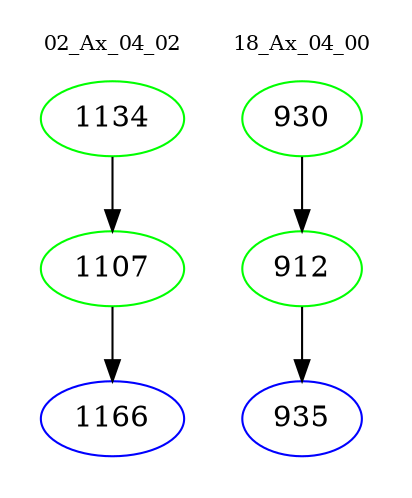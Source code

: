 digraph{
subgraph cluster_0 {
color = white
label = "02_Ax_04_02";
fontsize=10;
T0_1134 [label="1134", color="green"]
T0_1134 -> T0_1107 [color="black"]
T0_1107 [label="1107", color="green"]
T0_1107 -> T0_1166 [color="black"]
T0_1166 [label="1166", color="blue"]
}
subgraph cluster_1 {
color = white
label = "18_Ax_04_00";
fontsize=10;
T1_930 [label="930", color="green"]
T1_930 -> T1_912 [color="black"]
T1_912 [label="912", color="green"]
T1_912 -> T1_935 [color="black"]
T1_935 [label="935", color="blue"]
}
}

